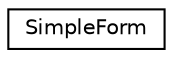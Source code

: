 digraph "Graphical Class Hierarchy"
{
  edge [fontname="Helvetica",fontsize="10",labelfontname="Helvetica",labelfontsize="10"];
  node [fontname="Helvetica",fontsize="10",shape=record];
  rankdir="LR";
  Node1 [label="SimpleForm",height=0.2,width=0.4,color="black", fillcolor="white", style="filled",URL="$class_simple_form.html"];
}
